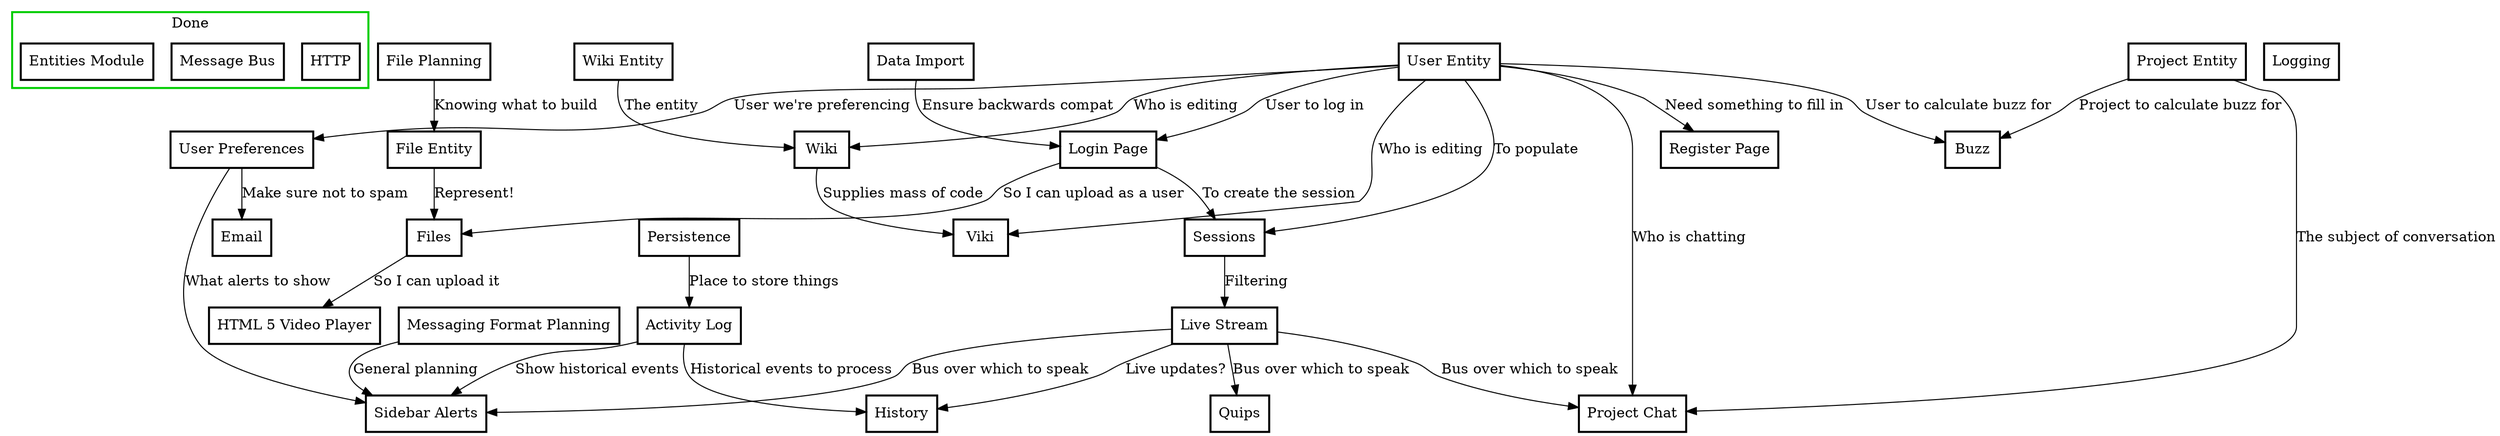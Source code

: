 digraph FeatureList {
#    nodesep = 1.0
    
# Boxes are for servers
    node [shape="box", color=black style=bold];

    subgraph cluster_yay {
        style=bold
        color=green3
        shape=box
        label=Done

        http_framework [ label="HTTP" ];
        message_bus [ label="Message Bus" ];        
        entities [ label="Entities Module" ];
    };
    
    alert_format_planning [ label="Messaging Format Planning" ];
    activity_log [ label="Activity Log" ];
    buzz [ label="Buzz" ];
    data_import [ label="Data Import" ];
    email [ label="Email" ];
    file_planning [ label="File Planning" ];
    file_entity [ label="File Entity" ];
    files [ label="Files" ];
    header_sayings [ label="Quips" ];
    history_tool [ label="History" ];
    html5_video [ label="HTML 5 Video Player" ];
    live_stream [ label="Live Stream" ];
    login_page [ label="Login Page" ];
    logging [ label="Logging" ];
    persistence [ label="Persistence" ];
    project_chat [ label="Project Chat" ];
    project_entity [ label="Project Entity" ];
    register_page [ label="Register Page" ];
    sessions [ label="Sessions" ];
    sidebar_alerts [ label="Sidebar Alerts" ];
    user_entity [ label="User Entity" ];
    user_preferences [ label="User Preferences" ];
    wiki [ label="Wiki" ];
    wiki_entity [ label="Wiki Entity" ];
    viki [ label="Viki" ];

# File Entity
    file_planning->file_entity [ label="Knowing what to build" ];

# Files
    login_page->files [ label="So I can upload as a user" ];
    file_entity->files [ label="Represent!" ];

# HTML 5 Video
    files->html5_video [ label="So I can upload it" ];

# Email
    user_preferences->email [ label="Make sure not to spam" ];
    
# Activity Log
    persistence->activity_log [ label="Place to store things" ];

# Sessions
    login_page->sessions [ label = "To create the session" ];
    user_entity->sessions [ label = "To populate" ];

# Live stream
    sessions->live_stream [ label = "Filtering" ];
    
# The sidebar alerts needed bits.
    user_preferences->sidebar_alerts [ label = "What alerts to show" ];
    activity_log->sidebar_alerts [ label = "Show historical events" ];
    live_stream->sidebar_alerts [ label = "Bus over which to speak" ];
    alert_format_planning->sidebar_alerts [ label = "General planning" ];

# The login page needed bits.
    user_entity->login_page [ label = "User to log in" ];
    data_import->login_page [ label = "Ensure backwards compat" ];

# History tool
    activity_log->history_tool [ label = "Historical events to process" ];
    live_stream->history_tool [ label = "Live updates?" ];

# Sayings in the headbar
    live_stream->header_sayings [ label = "Bus over which to speak" ];

# Project chat
    live_stream->project_chat [ label = "Bus over which to speak" ];
    project_entity->project_chat [ label = "The subject of conversation" ];
    user_entity->project_chat [ label = "Who is chatting" ];

# Viki
    wiki->viki [ label = "Supplies mass of code" ];
    user_entity->viki [ label = "Who is editing" ];

# Wiki
    user_entity->wiki [ label = "Who is editing" ];
    wiki_entity->wiki [ label = "The entity" ];

# User registration
    user_entity->register_page [ label = "Need something to fill in" ];

# Logging
    

# Buzz
    user_entity->buzz [ label = "User to calculate buzz for" ];
    project_entity->buzz [ label = "Project to calculate buzz for" ];
    
# User Preferences
    user_entity->user_preferences [ label = "User we're preferencing" ];
}